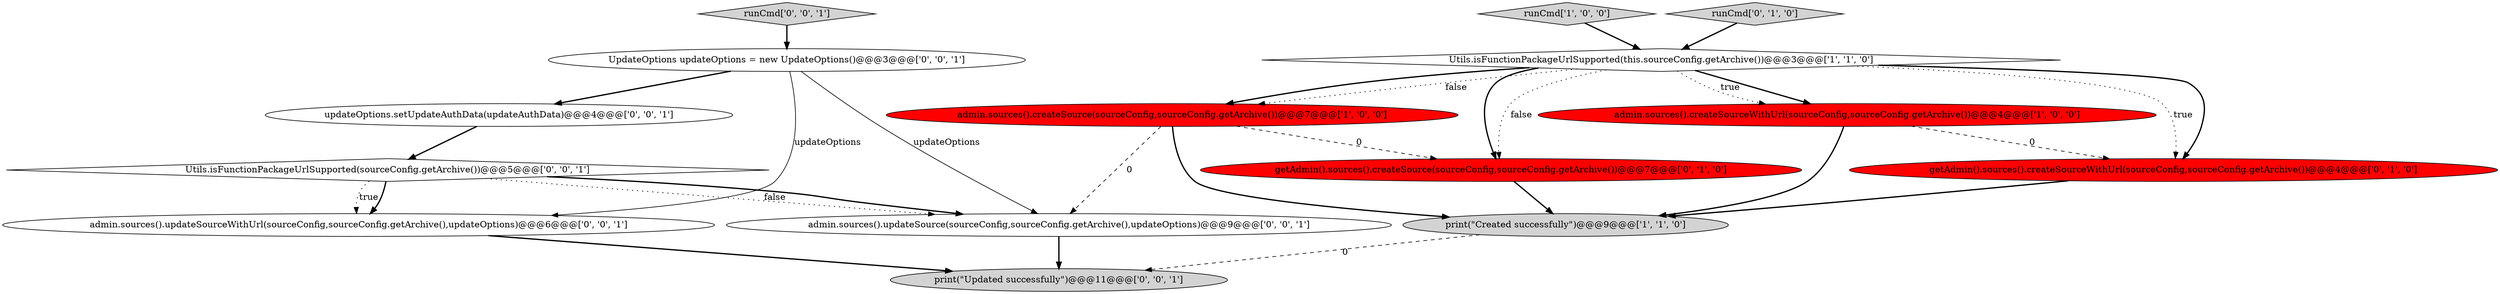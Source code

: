 digraph {
2 [style = filled, label = "admin.sources().createSourceWithUrl(sourceConfig,sourceConfig.getArchive())@@@4@@@['1', '0', '0']", fillcolor = red, shape = ellipse image = "AAA1AAABBB1BBB"];
12 [style = filled, label = "UpdateOptions updateOptions = new UpdateOptions()@@@3@@@['0', '0', '1']", fillcolor = white, shape = ellipse image = "AAA0AAABBB3BBB"];
11 [style = filled, label = "runCmd['0', '0', '1']", fillcolor = lightgray, shape = diamond image = "AAA0AAABBB3BBB"];
14 [style = filled, label = "admin.sources().updateSourceWithUrl(sourceConfig,sourceConfig.getArchive(),updateOptions)@@@6@@@['0', '0', '1']", fillcolor = white, shape = ellipse image = "AAA0AAABBB3BBB"];
6 [style = filled, label = "getAdmin().sources().createSource(sourceConfig,sourceConfig.getArchive())@@@7@@@['0', '1', '0']", fillcolor = red, shape = ellipse image = "AAA1AAABBB2BBB"];
13 [style = filled, label = "admin.sources().updateSource(sourceConfig,sourceConfig.getArchive(),updateOptions)@@@9@@@['0', '0', '1']", fillcolor = white, shape = ellipse image = "AAA0AAABBB3BBB"];
1 [style = filled, label = "runCmd['1', '0', '0']", fillcolor = lightgray, shape = diamond image = "AAA0AAABBB1BBB"];
4 [style = filled, label = "admin.sources().createSource(sourceConfig,sourceConfig.getArchive())@@@7@@@['1', '0', '0']", fillcolor = red, shape = ellipse image = "AAA1AAABBB1BBB"];
3 [style = filled, label = "print(\"Created successfully\")@@@9@@@['1', '1', '0']", fillcolor = lightgray, shape = ellipse image = "AAA0AAABBB1BBB"];
9 [style = filled, label = "Utils.isFunctionPackageUrlSupported(sourceConfig.getArchive())@@@5@@@['0', '0', '1']", fillcolor = white, shape = diamond image = "AAA0AAABBB3BBB"];
7 [style = filled, label = "getAdmin().sources().createSourceWithUrl(sourceConfig,sourceConfig.getArchive())@@@4@@@['0', '1', '0']", fillcolor = red, shape = ellipse image = "AAA1AAABBB2BBB"];
10 [style = filled, label = "print(\"Updated successfully\")@@@11@@@['0', '0', '1']", fillcolor = lightgray, shape = ellipse image = "AAA0AAABBB3BBB"];
8 [style = filled, label = "updateOptions.setUpdateAuthData(updateAuthData)@@@4@@@['0', '0', '1']", fillcolor = white, shape = ellipse image = "AAA0AAABBB3BBB"];
5 [style = filled, label = "runCmd['0', '1', '0']", fillcolor = lightgray, shape = diamond image = "AAA0AAABBB2BBB"];
0 [style = filled, label = "Utils.isFunctionPackageUrlSupported(this.sourceConfig.getArchive())@@@3@@@['1', '1', '0']", fillcolor = white, shape = diamond image = "AAA0AAABBB1BBB"];
13->10 [style = bold, label=""];
6->3 [style = bold, label=""];
4->3 [style = bold, label=""];
12->13 [style = solid, label="updateOptions"];
0->6 [style = bold, label=""];
0->6 [style = dotted, label="false"];
2->3 [style = bold, label=""];
0->2 [style = bold, label=""];
0->4 [style = dotted, label="false"];
14->10 [style = bold, label=""];
11->12 [style = bold, label=""];
12->14 [style = solid, label="updateOptions"];
1->0 [style = bold, label=""];
9->13 [style = dotted, label="false"];
2->7 [style = dashed, label="0"];
4->6 [style = dashed, label="0"];
9->14 [style = dotted, label="true"];
7->3 [style = bold, label=""];
0->7 [style = bold, label=""];
5->0 [style = bold, label=""];
0->4 [style = bold, label=""];
12->8 [style = bold, label=""];
8->9 [style = bold, label=""];
9->14 [style = bold, label=""];
3->10 [style = dashed, label="0"];
0->2 [style = dotted, label="true"];
4->13 [style = dashed, label="0"];
0->7 [style = dotted, label="true"];
9->13 [style = bold, label=""];
}
